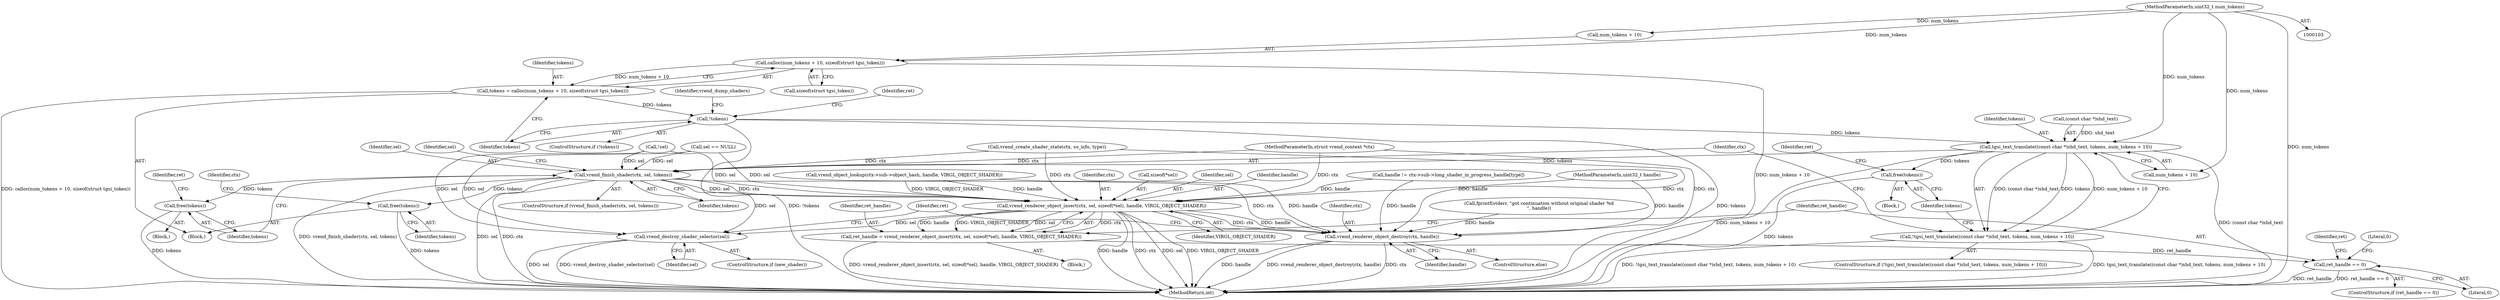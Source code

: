 digraph "0_virglrenderer_93761787b29f37fa627dea9082cdfc1a1ec608d6@API" {
"1000375" [label="(Call,calloc(num_tokens + 10, sizeof(struct tgsi_token)))"];
"1000109" [label="(MethodParameterIn,uint32_t num_tokens)"];
"1000373" [label="(Call,tokens = calloc(num_tokens + 10, sizeof(struct tgsi_token)))"];
"1000382" [label="(Call,!tokens)"];
"1000397" [label="(Call,tgsi_text_translate((const char *)shd_text, tokens, num_tokens + 10))"];
"1000396" [label="(Call,!tgsi_text_translate((const char *)shd_text, tokens, num_tokens + 10))"];
"1000406" [label="(Call,free(tokens))"];
"1000413" [label="(Call,vrend_finish_shader(ctx, sel, tokens))"];
"1000418" [label="(Call,free(tokens))"];
"1000435" [label="(Call,free(tokens))"];
"1000451" [label="(Call,vrend_renderer_object_insert(ctx, sel, sizeof(*sel), handle, VIRGL_OBJECT_SHADER))"];
"1000449" [label="(Call,ret_handle = vrend_renderer_object_insert(ctx, sel, sizeof(*sel), handle, VIRGL_OBJECT_SHADER))"];
"1000460" [label="(Call,ret_handle == 0)"];
"1000473" [label="(Call,vrend_destroy_shader_selector(sel))"];
"1000476" [label="(Call,vrend_renderer_object_destroy(ctx, handle))"];
"1000109" [label="(MethodParameterIn,uint32_t num_tokens)"];
"1000386" [label="(Identifier,ret)"];
"1000477" [label="(Identifier,ctx)"];
"1000412" [label="(ControlStructure,if (vrend_finish_shader(ctx, sel, tokens)))"];
"1000374" [label="(Identifier,tokens)"];
"1000188" [label="(Call,vrend_create_shader_state(ctx, so_info, type))"];
"1000476" [label="(Call,vrend_renderer_object_destroy(ctx, handle))"];
"1000471" [label="(ControlStructure,if (new_shader))"];
"1000406" [label="(Call,free(tokens))"];
"1000450" [label="(Identifier,ret_handle)"];
"1000459" [label="(ControlStructure,if (ret_handle == 0))"];
"1000390" [label="(Identifier,vrend_dump_shaders)"];
"1000375" [label="(Call,calloc(num_tokens + 10, sizeof(struct tgsi_token)))"];
"1000473" [label="(Call,vrend_destroy_shader_selector(sel))"];
"1000465" [label="(Identifier,ret)"];
"1000376" [label="(Call,num_tokens + 10)"];
"1000474" [label="(Identifier,sel)"];
"1000373" [label="(Call,tokens = calloc(num_tokens + 10, sizeof(struct tgsi_token)))"];
"1000419" [label="(Identifier,tokens)"];
"1000414" [label="(Identifier,ctx)"];
"1000396" [label="(Call,!tgsi_text_translate((const char *)shd_text, tokens, num_tokens + 10))"];
"1000413" [label="(Call,vrend_finish_shader(ctx, sel, tokens))"];
"1000460" [label="(Call,ret_handle == 0)"];
"1000480" [label="(Identifier,ret)"];
"1000274" [label="(Call,fprintf(stderr, \"got continuation without original shader %d\n\", handle))"];
"1000397" [label="(Call,tgsi_text_translate((const char *)shd_text, tokens, num_tokens + 10))"];
"1000428" [label="(Identifier,sel)"];
"1000418" [label="(Call,free(tokens))"];
"1000435" [label="(Call,free(tokens))"];
"1000452" [label="(Identifier,ctx)"];
"1000401" [label="(Identifier,tokens)"];
"1000481" [label="(MethodReturn,int)"];
"1000454" [label="(Call,sizeof(*sel))"];
"1000417" [label="(Block,)"];
"1000453" [label="(Identifier,sel)"];
"1000478" [label="(Identifier,handle)"];
"1000382" [label="(Call,!tokens)"];
"1000448" [label="(Block,)"];
"1000421" [label="(Identifier,ret)"];
"1000402" [label="(Call,num_tokens + 10)"];
"1000371" [label="(Block,)"];
"1000458" [label="(Identifier,VIRGL_OBJECT_SHADER)"];
"1000172" [label="(Call,handle != ctx->sub->long_shader_in_progress_handle[type])"];
"1000457" [label="(Identifier,handle)"];
"1000409" [label="(Identifier,ret)"];
"1000461" [label="(Identifier,ret_handle)"];
"1000415" [label="(Identifier,sel)"];
"1000271" [label="(Call,!sel)"];
"1000104" [label="(MethodParameterIn,struct vrend_context *ctx)"];
"1000105" [label="(MethodParameterIn,uint32_t handle)"];
"1000469" [label="(Literal,0)"];
"1000395" [label="(ControlStructure,if (!tgsi_text_translate((const char *)shd_text, tokens, num_tokens + 10)))"];
"1000262" [label="(Call,vrend_object_lookup(ctx->sub->object_hash, handle, VIRGL_OBJECT_SHADER))"];
"1000416" [label="(Identifier,tokens)"];
"1000379" [label="(Call,sizeof(struct tgsi_token))"];
"1000405" [label="(Block,)"];
"1000441" [label="(Identifier,ctx)"];
"1000383" [label="(Identifier,tokens)"];
"1000407" [label="(Identifier,tokens)"];
"1000193" [label="(Call,sel == NULL)"];
"1000436" [label="(Identifier,tokens)"];
"1000398" [label="(Call,(const char *)shd_text)"];
"1000451" [label="(Call,vrend_renderer_object_insert(ctx, sel, sizeof(*sel), handle, VIRGL_OBJECT_SHADER))"];
"1000462" [label="(Literal,0)"];
"1000449" [label="(Call,ret_handle = vrend_renderer_object_insert(ctx, sel, sizeof(*sel), handle, VIRGL_OBJECT_SHADER))"];
"1000381" [label="(ControlStructure,if (!tokens))"];
"1000475" [label="(ControlStructure,else)"];
"1000375" -> "1000373"  [label="AST: "];
"1000375" -> "1000379"  [label="CFG: "];
"1000376" -> "1000375"  [label="AST: "];
"1000379" -> "1000375"  [label="AST: "];
"1000373" -> "1000375"  [label="CFG: "];
"1000375" -> "1000481"  [label="DDG: num_tokens + 10"];
"1000375" -> "1000373"  [label="DDG: num_tokens + 10"];
"1000109" -> "1000375"  [label="DDG: num_tokens"];
"1000109" -> "1000103"  [label="AST: "];
"1000109" -> "1000481"  [label="DDG: num_tokens"];
"1000109" -> "1000376"  [label="DDG: num_tokens"];
"1000109" -> "1000397"  [label="DDG: num_tokens"];
"1000109" -> "1000402"  [label="DDG: num_tokens"];
"1000373" -> "1000371"  [label="AST: "];
"1000374" -> "1000373"  [label="AST: "];
"1000383" -> "1000373"  [label="CFG: "];
"1000373" -> "1000481"  [label="DDG: calloc(num_tokens + 10, sizeof(struct tgsi_token))"];
"1000373" -> "1000382"  [label="DDG: tokens"];
"1000382" -> "1000381"  [label="AST: "];
"1000382" -> "1000383"  [label="CFG: "];
"1000383" -> "1000382"  [label="AST: "];
"1000386" -> "1000382"  [label="CFG: "];
"1000390" -> "1000382"  [label="CFG: "];
"1000382" -> "1000481"  [label="DDG: tokens"];
"1000382" -> "1000481"  [label="DDG: !tokens"];
"1000382" -> "1000397"  [label="DDG: tokens"];
"1000397" -> "1000396"  [label="AST: "];
"1000397" -> "1000402"  [label="CFG: "];
"1000398" -> "1000397"  [label="AST: "];
"1000401" -> "1000397"  [label="AST: "];
"1000402" -> "1000397"  [label="AST: "];
"1000396" -> "1000397"  [label="CFG: "];
"1000397" -> "1000481"  [label="DDG: (const char *)shd_text"];
"1000397" -> "1000481"  [label="DDG: num_tokens + 10"];
"1000397" -> "1000396"  [label="DDG: (const char *)shd_text"];
"1000397" -> "1000396"  [label="DDG: tokens"];
"1000397" -> "1000396"  [label="DDG: num_tokens + 10"];
"1000398" -> "1000397"  [label="DDG: shd_text"];
"1000397" -> "1000406"  [label="DDG: tokens"];
"1000397" -> "1000413"  [label="DDG: tokens"];
"1000396" -> "1000395"  [label="AST: "];
"1000407" -> "1000396"  [label="CFG: "];
"1000414" -> "1000396"  [label="CFG: "];
"1000396" -> "1000481"  [label="DDG: !tgsi_text_translate((const char *)shd_text, tokens, num_tokens + 10)"];
"1000396" -> "1000481"  [label="DDG: tgsi_text_translate((const char *)shd_text, tokens, num_tokens + 10)"];
"1000406" -> "1000405"  [label="AST: "];
"1000406" -> "1000407"  [label="CFG: "];
"1000407" -> "1000406"  [label="AST: "];
"1000409" -> "1000406"  [label="CFG: "];
"1000406" -> "1000481"  [label="DDG: tokens"];
"1000413" -> "1000412"  [label="AST: "];
"1000413" -> "1000416"  [label="CFG: "];
"1000414" -> "1000413"  [label="AST: "];
"1000415" -> "1000413"  [label="AST: "];
"1000416" -> "1000413"  [label="AST: "];
"1000419" -> "1000413"  [label="CFG: "];
"1000428" -> "1000413"  [label="CFG: "];
"1000413" -> "1000481"  [label="DDG: ctx"];
"1000413" -> "1000481"  [label="DDG: vrend_finish_shader(ctx, sel, tokens)"];
"1000413" -> "1000481"  [label="DDG: sel"];
"1000188" -> "1000413"  [label="DDG: ctx"];
"1000104" -> "1000413"  [label="DDG: ctx"];
"1000193" -> "1000413"  [label="DDG: sel"];
"1000271" -> "1000413"  [label="DDG: sel"];
"1000413" -> "1000418"  [label="DDG: tokens"];
"1000413" -> "1000435"  [label="DDG: tokens"];
"1000413" -> "1000451"  [label="DDG: ctx"];
"1000413" -> "1000451"  [label="DDG: sel"];
"1000413" -> "1000473"  [label="DDG: sel"];
"1000413" -> "1000476"  [label="DDG: ctx"];
"1000418" -> "1000417"  [label="AST: "];
"1000418" -> "1000419"  [label="CFG: "];
"1000419" -> "1000418"  [label="AST: "];
"1000421" -> "1000418"  [label="CFG: "];
"1000418" -> "1000481"  [label="DDG: tokens"];
"1000435" -> "1000371"  [label="AST: "];
"1000435" -> "1000436"  [label="CFG: "];
"1000436" -> "1000435"  [label="AST: "];
"1000441" -> "1000435"  [label="CFG: "];
"1000435" -> "1000481"  [label="DDG: tokens"];
"1000451" -> "1000449"  [label="AST: "];
"1000451" -> "1000458"  [label="CFG: "];
"1000452" -> "1000451"  [label="AST: "];
"1000453" -> "1000451"  [label="AST: "];
"1000454" -> "1000451"  [label="AST: "];
"1000457" -> "1000451"  [label="AST: "];
"1000458" -> "1000451"  [label="AST: "];
"1000449" -> "1000451"  [label="CFG: "];
"1000451" -> "1000481"  [label="DDG: handle"];
"1000451" -> "1000481"  [label="DDG: ctx"];
"1000451" -> "1000481"  [label="DDG: sel"];
"1000451" -> "1000481"  [label="DDG: VIRGL_OBJECT_SHADER"];
"1000451" -> "1000449"  [label="DDG: ctx"];
"1000451" -> "1000449"  [label="DDG: handle"];
"1000451" -> "1000449"  [label="DDG: VIRGL_OBJECT_SHADER"];
"1000451" -> "1000449"  [label="DDG: sel"];
"1000188" -> "1000451"  [label="DDG: ctx"];
"1000104" -> "1000451"  [label="DDG: ctx"];
"1000193" -> "1000451"  [label="DDG: sel"];
"1000271" -> "1000451"  [label="DDG: sel"];
"1000262" -> "1000451"  [label="DDG: handle"];
"1000262" -> "1000451"  [label="DDG: VIRGL_OBJECT_SHADER"];
"1000172" -> "1000451"  [label="DDG: handle"];
"1000105" -> "1000451"  [label="DDG: handle"];
"1000451" -> "1000473"  [label="DDG: sel"];
"1000451" -> "1000476"  [label="DDG: ctx"];
"1000451" -> "1000476"  [label="DDG: handle"];
"1000449" -> "1000448"  [label="AST: "];
"1000450" -> "1000449"  [label="AST: "];
"1000461" -> "1000449"  [label="CFG: "];
"1000449" -> "1000481"  [label="DDG: vrend_renderer_object_insert(ctx, sel, sizeof(*sel), handle, VIRGL_OBJECT_SHADER)"];
"1000449" -> "1000460"  [label="DDG: ret_handle"];
"1000460" -> "1000459"  [label="AST: "];
"1000460" -> "1000462"  [label="CFG: "];
"1000461" -> "1000460"  [label="AST: "];
"1000462" -> "1000460"  [label="AST: "];
"1000465" -> "1000460"  [label="CFG: "];
"1000469" -> "1000460"  [label="CFG: "];
"1000460" -> "1000481"  [label="DDG: ret_handle == 0"];
"1000460" -> "1000481"  [label="DDG: ret_handle"];
"1000473" -> "1000471"  [label="AST: "];
"1000473" -> "1000474"  [label="CFG: "];
"1000474" -> "1000473"  [label="AST: "];
"1000480" -> "1000473"  [label="CFG: "];
"1000473" -> "1000481"  [label="DDG: sel"];
"1000473" -> "1000481"  [label="DDG: vrend_destroy_shader_selector(sel)"];
"1000193" -> "1000473"  [label="DDG: sel"];
"1000271" -> "1000473"  [label="DDG: sel"];
"1000476" -> "1000475"  [label="AST: "];
"1000476" -> "1000478"  [label="CFG: "];
"1000477" -> "1000476"  [label="AST: "];
"1000478" -> "1000476"  [label="AST: "];
"1000480" -> "1000476"  [label="CFG: "];
"1000476" -> "1000481"  [label="DDG: vrend_renderer_object_destroy(ctx, handle)"];
"1000476" -> "1000481"  [label="DDG: ctx"];
"1000476" -> "1000481"  [label="DDG: handle"];
"1000188" -> "1000476"  [label="DDG: ctx"];
"1000104" -> "1000476"  [label="DDG: ctx"];
"1000262" -> "1000476"  [label="DDG: handle"];
"1000172" -> "1000476"  [label="DDG: handle"];
"1000274" -> "1000476"  [label="DDG: handle"];
"1000105" -> "1000476"  [label="DDG: handle"];
}
